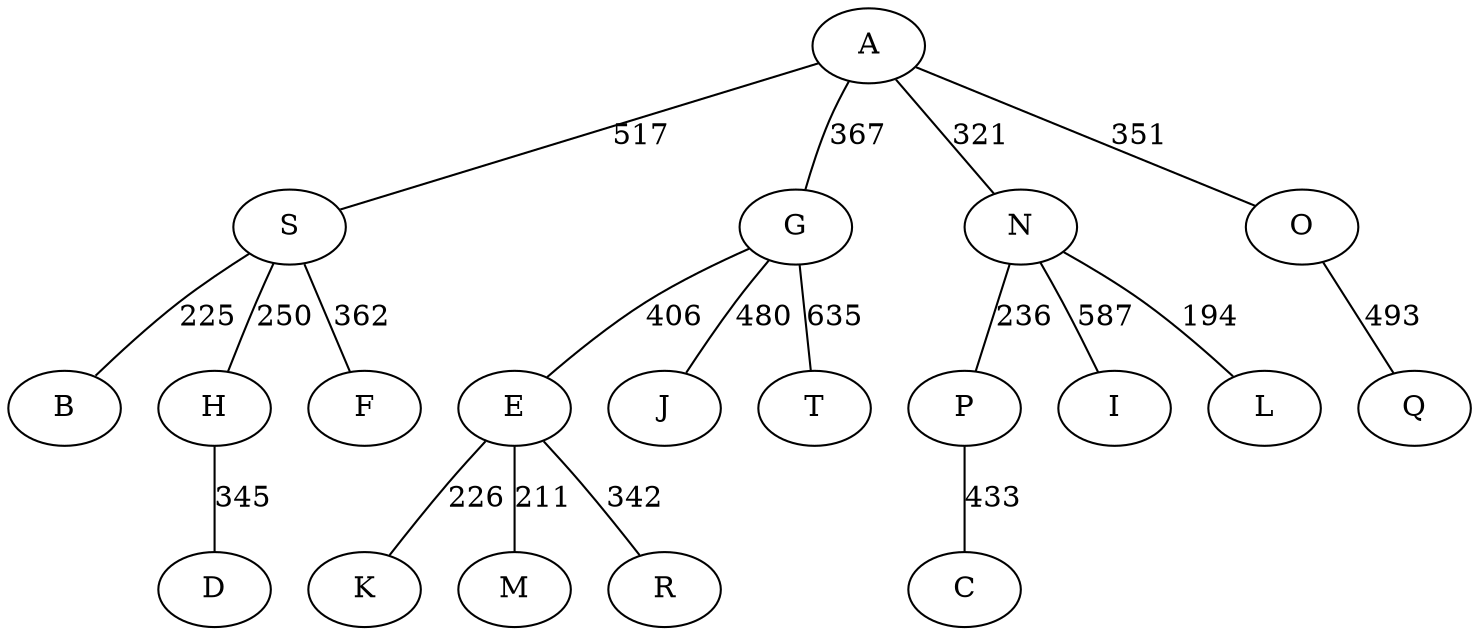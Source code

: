 graph shortest_paths {
	S -- B [label="225"];
	P -- C [label="433"];
	H -- D [label="345"];
	G -- E [label="406"];
	S -- F [label="362"];
	A -- G [label="367"];
	S -- H [label="250"];
	N -- I [label="587"];
	G -- J [label="480"];
	E -- K [label="226"];
	N -- L [label="194"];
	E -- M [label="211"];
	A -- N [label="321"];
	A -- O [label="351"];
	N -- P [label="236"];
	O -- Q [label="493"];
	E -- R [label="342"];
	A -- S [label="517"];
	G -- T [label="635"];
}
